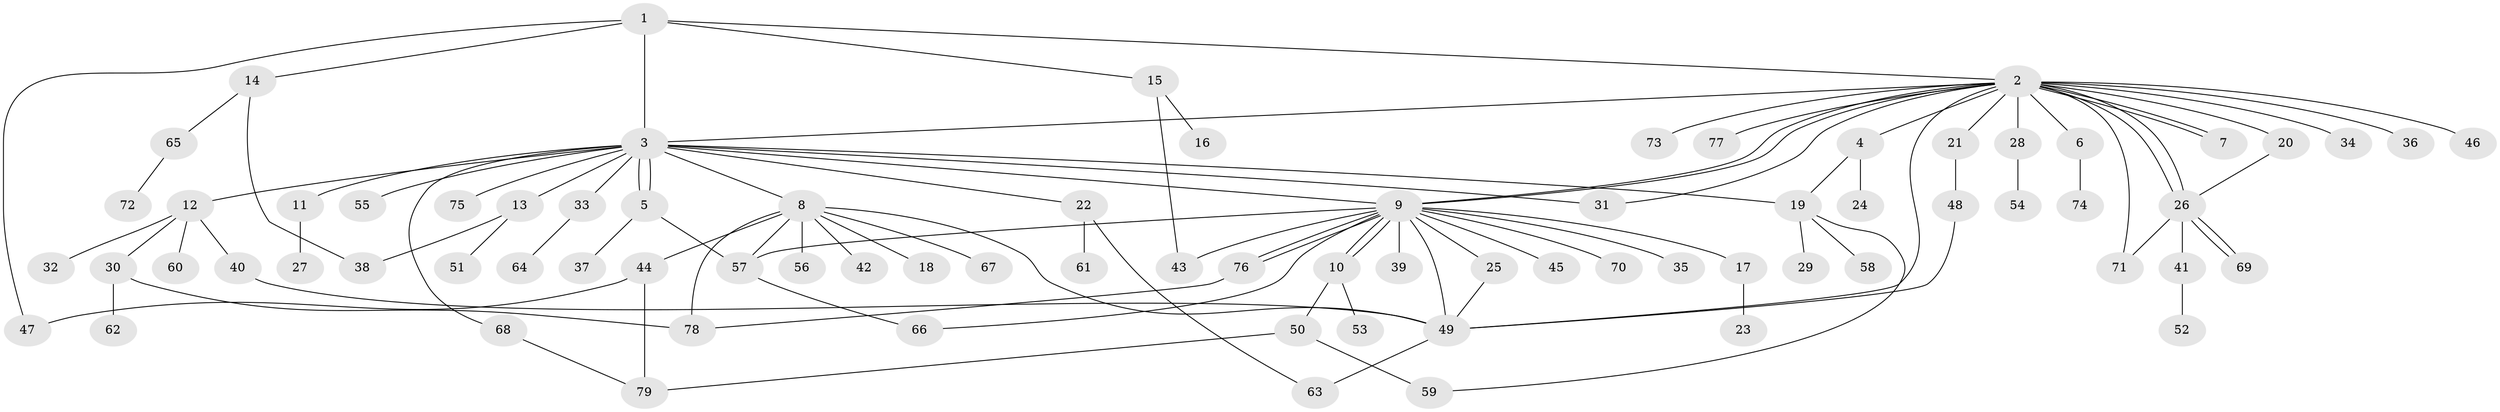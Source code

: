 // Generated by graph-tools (version 1.1) at 2025/26/03/09/25 03:26:01]
// undirected, 79 vertices, 108 edges
graph export_dot {
graph [start="1"]
  node [color=gray90,style=filled];
  1;
  2;
  3;
  4;
  5;
  6;
  7;
  8;
  9;
  10;
  11;
  12;
  13;
  14;
  15;
  16;
  17;
  18;
  19;
  20;
  21;
  22;
  23;
  24;
  25;
  26;
  27;
  28;
  29;
  30;
  31;
  32;
  33;
  34;
  35;
  36;
  37;
  38;
  39;
  40;
  41;
  42;
  43;
  44;
  45;
  46;
  47;
  48;
  49;
  50;
  51;
  52;
  53;
  54;
  55;
  56;
  57;
  58;
  59;
  60;
  61;
  62;
  63;
  64;
  65;
  66;
  67;
  68;
  69;
  70;
  71;
  72;
  73;
  74;
  75;
  76;
  77;
  78;
  79;
  1 -- 2;
  1 -- 3;
  1 -- 14;
  1 -- 15;
  1 -- 47;
  2 -- 3;
  2 -- 4;
  2 -- 6;
  2 -- 7;
  2 -- 7;
  2 -- 9;
  2 -- 9;
  2 -- 20;
  2 -- 21;
  2 -- 26;
  2 -- 26;
  2 -- 28;
  2 -- 31;
  2 -- 34;
  2 -- 36;
  2 -- 46;
  2 -- 49;
  2 -- 71;
  2 -- 73;
  2 -- 77;
  3 -- 5;
  3 -- 5;
  3 -- 8;
  3 -- 9;
  3 -- 11;
  3 -- 12;
  3 -- 13;
  3 -- 19;
  3 -- 22;
  3 -- 31;
  3 -- 33;
  3 -- 55;
  3 -- 68;
  3 -- 75;
  4 -- 19;
  4 -- 24;
  5 -- 37;
  5 -- 57;
  6 -- 74;
  8 -- 18;
  8 -- 42;
  8 -- 44;
  8 -- 49;
  8 -- 56;
  8 -- 57;
  8 -- 67;
  8 -- 78;
  9 -- 10;
  9 -- 10;
  9 -- 17;
  9 -- 25;
  9 -- 35;
  9 -- 39;
  9 -- 43;
  9 -- 45;
  9 -- 49;
  9 -- 57;
  9 -- 66;
  9 -- 70;
  9 -- 76;
  9 -- 76;
  10 -- 50;
  10 -- 53;
  11 -- 27;
  12 -- 30;
  12 -- 32;
  12 -- 40;
  12 -- 60;
  13 -- 38;
  13 -- 51;
  14 -- 38;
  14 -- 65;
  15 -- 16;
  15 -- 43;
  17 -- 23;
  19 -- 29;
  19 -- 58;
  19 -- 59;
  20 -- 26;
  21 -- 48;
  22 -- 61;
  22 -- 63;
  25 -- 49;
  26 -- 41;
  26 -- 69;
  26 -- 69;
  26 -- 71;
  28 -- 54;
  30 -- 62;
  30 -- 78;
  33 -- 64;
  40 -- 49;
  41 -- 52;
  44 -- 47;
  44 -- 79;
  48 -- 49;
  49 -- 63;
  50 -- 59;
  50 -- 79;
  57 -- 66;
  65 -- 72;
  68 -- 79;
  76 -- 78;
}
